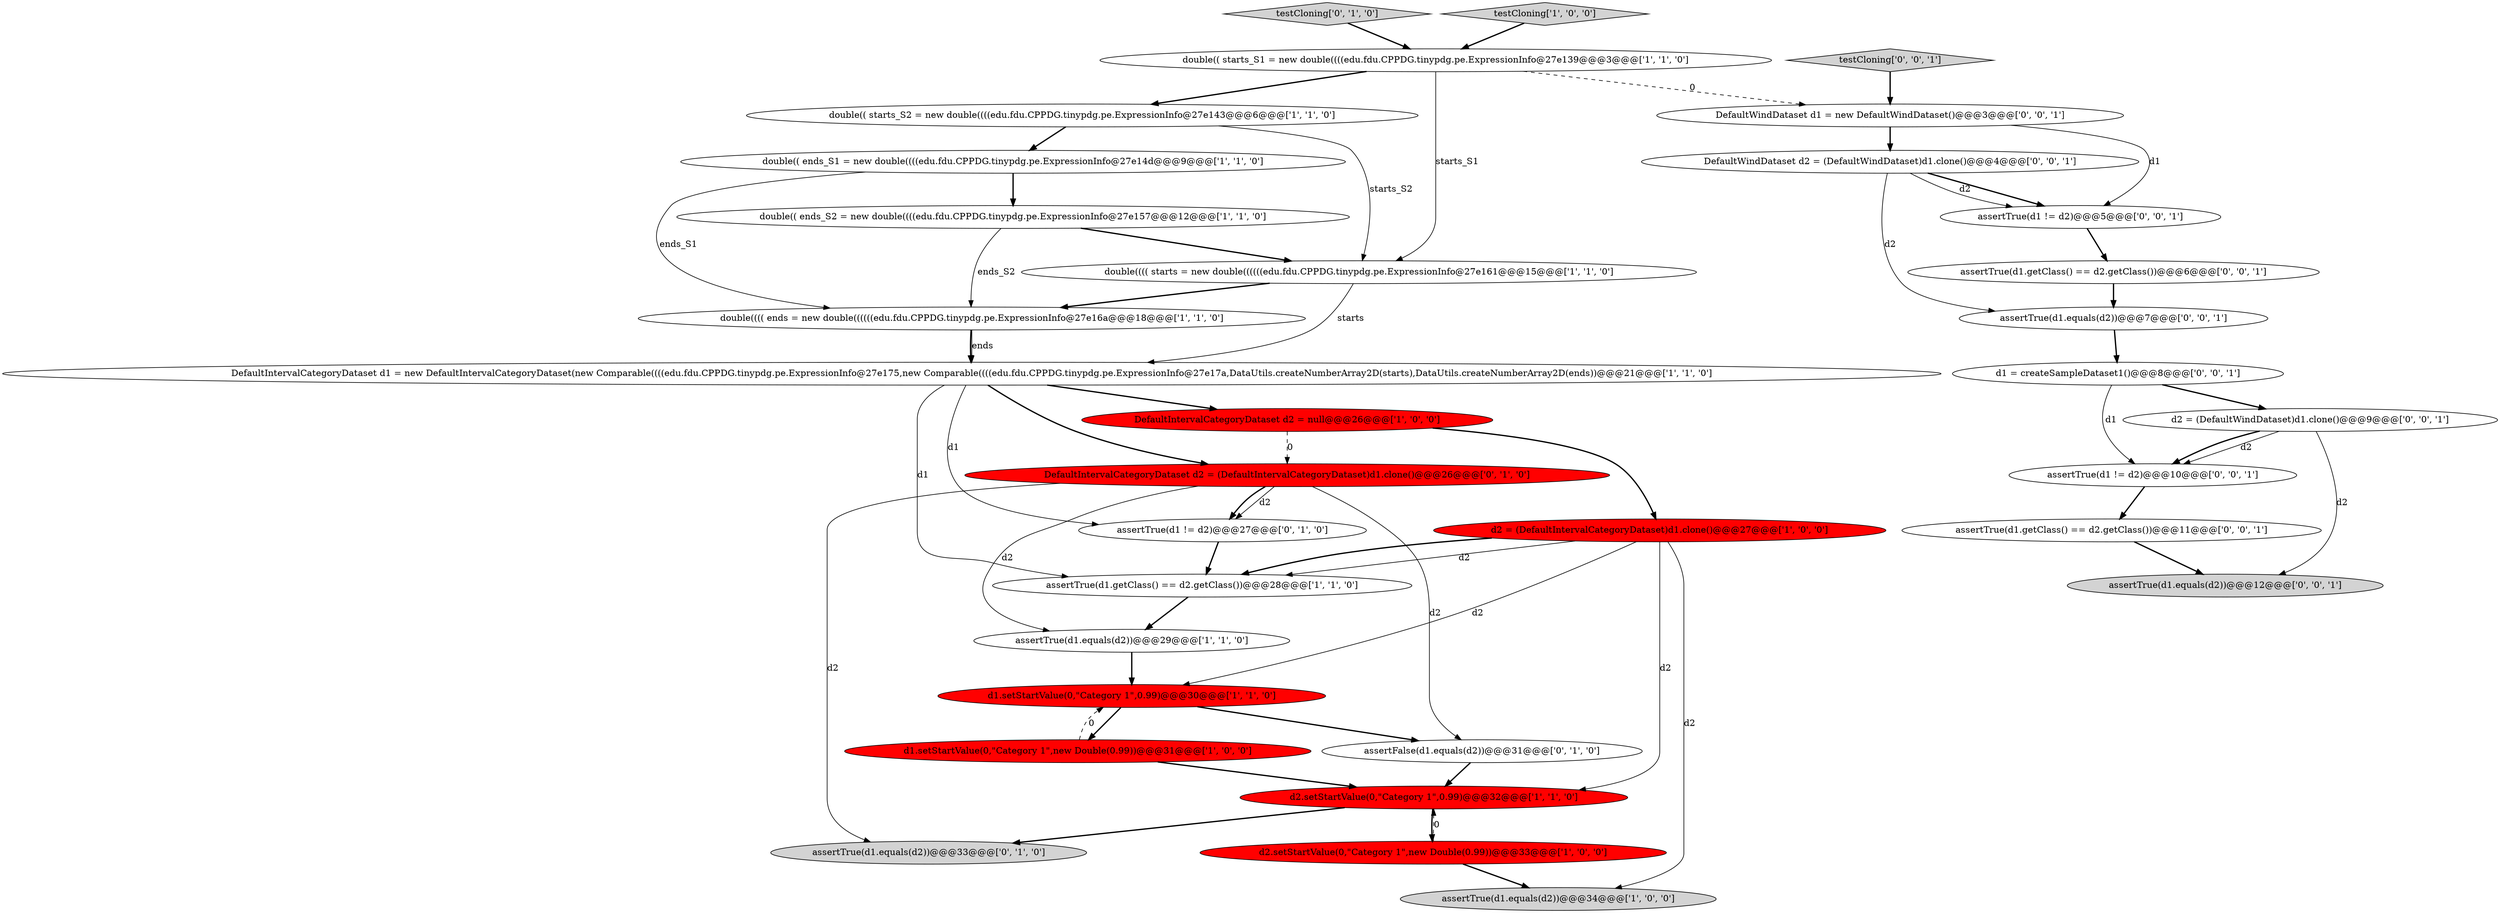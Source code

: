 digraph {
25 [style = filled, label = "assertTrue(d1.equals(d2))@@@12@@@['0', '0', '1']", fillcolor = lightgray, shape = ellipse image = "AAA0AAABBB3BBB"];
4 [style = filled, label = "double(( starts_S2 = new double((((edu.fdu.CPPDG.tinypdg.pe.ExpressionInfo@27e143@@@6@@@['1', '1', '0']", fillcolor = white, shape = ellipse image = "AAA0AAABBB1BBB"];
27 [style = filled, label = "assertTrue(d1 != d2)@@@5@@@['0', '0', '1']", fillcolor = white, shape = ellipse image = "AAA0AAABBB3BBB"];
6 [style = filled, label = "assertTrue(d1.getClass() == d2.getClass())@@@28@@@['1', '1', '0']", fillcolor = white, shape = ellipse image = "AAA0AAABBB1BBB"];
16 [style = filled, label = "double(((( ends = new double((((((edu.fdu.CPPDG.tinypdg.pe.ExpressionInfo@27e16a@@@18@@@['1', '1', '0']", fillcolor = white, shape = ellipse image = "AAA0AAABBB1BBB"];
20 [style = filled, label = "testCloning['0', '1', '0']", fillcolor = lightgray, shape = diamond image = "AAA0AAABBB2BBB"];
28 [style = filled, label = "assertTrue(d1 != d2)@@@10@@@['0', '0', '1']", fillcolor = white, shape = ellipse image = "AAA0AAABBB3BBB"];
11 [style = filled, label = "d2.setStartValue(0,\"Category 1\",0.99)@@@32@@@['1', '1', '0']", fillcolor = red, shape = ellipse image = "AAA1AAABBB1BBB"];
1 [style = filled, label = "d1.setStartValue(0,\"Category 1\",0.99)@@@30@@@['1', '1', '0']", fillcolor = red, shape = ellipse image = "AAA1AAABBB1BBB"];
0 [style = filled, label = "d2.setStartValue(0,\"Category 1\",new Double(0.99))@@@33@@@['1', '0', '0']", fillcolor = red, shape = ellipse image = "AAA1AAABBB1BBB"];
13 [style = filled, label = "DefaultIntervalCategoryDataset d1 = new DefaultIntervalCategoryDataset(new Comparable((((edu.fdu.CPPDG.tinypdg.pe.ExpressionInfo@27e175,new Comparable((((edu.fdu.CPPDG.tinypdg.pe.ExpressionInfo@27e17a,DataUtils.createNumberArray2D(starts),DataUtils.createNumberArray2D(ends))@@@21@@@['1', '1', '0']", fillcolor = white, shape = ellipse image = "AAA0AAABBB1BBB"];
29 [style = filled, label = "assertTrue(d1.getClass() == d2.getClass())@@@6@@@['0', '0', '1']", fillcolor = white, shape = ellipse image = "AAA0AAABBB3BBB"];
26 [style = filled, label = "DefaultWindDataset d1 = new DefaultWindDataset()@@@3@@@['0', '0', '1']", fillcolor = white, shape = ellipse image = "AAA0AAABBB3BBB"];
5 [style = filled, label = "DefaultIntervalCategoryDataset d2 = null@@@26@@@['1', '0', '0']", fillcolor = red, shape = ellipse image = "AAA1AAABBB1BBB"];
10 [style = filled, label = "d2 = (DefaultIntervalCategoryDataset)d1.clone()@@@27@@@['1', '0', '0']", fillcolor = red, shape = ellipse image = "AAA1AAABBB1BBB"];
12 [style = filled, label = "double(( ends_S1 = new double((((edu.fdu.CPPDG.tinypdg.pe.ExpressionInfo@27e14d@@@9@@@['1', '1', '0']", fillcolor = white, shape = ellipse image = "AAA0AAABBB1BBB"];
2 [style = filled, label = "double(( ends_S2 = new double((((edu.fdu.CPPDG.tinypdg.pe.ExpressionInfo@27e157@@@12@@@['1', '1', '0']", fillcolor = white, shape = ellipse image = "AAA0AAABBB1BBB"];
31 [style = filled, label = "d2 = (DefaultWindDataset)d1.clone()@@@9@@@['0', '0', '1']", fillcolor = white, shape = ellipse image = "AAA0AAABBB3BBB"];
32 [style = filled, label = "assertTrue(d1.getClass() == d2.getClass())@@@11@@@['0', '0', '1']", fillcolor = white, shape = ellipse image = "AAA0AAABBB3BBB"];
14 [style = filled, label = "d1.setStartValue(0,\"Category 1\",new Double(0.99))@@@31@@@['1', '0', '0']", fillcolor = red, shape = ellipse image = "AAA1AAABBB1BBB"];
7 [style = filled, label = "assertTrue(d1.equals(d2))@@@29@@@['1', '1', '0']", fillcolor = white, shape = ellipse image = "AAA0AAABBB1BBB"];
23 [style = filled, label = "testCloning['0', '0', '1']", fillcolor = lightgray, shape = diamond image = "AAA0AAABBB3BBB"];
8 [style = filled, label = "double(( starts_S1 = new double((((edu.fdu.CPPDG.tinypdg.pe.ExpressionInfo@27e139@@@3@@@['1', '1', '0']", fillcolor = white, shape = ellipse image = "AAA0AAABBB1BBB"];
3 [style = filled, label = "double(((( starts = new double((((((edu.fdu.CPPDG.tinypdg.pe.ExpressionInfo@27e161@@@15@@@['1', '1', '0']", fillcolor = white, shape = ellipse image = "AAA0AAABBB1BBB"];
9 [style = filled, label = "assertTrue(d1.equals(d2))@@@34@@@['1', '0', '0']", fillcolor = lightgray, shape = ellipse image = "AAA0AAABBB1BBB"];
24 [style = filled, label = "assertTrue(d1.equals(d2))@@@7@@@['0', '0', '1']", fillcolor = white, shape = ellipse image = "AAA0AAABBB3BBB"];
21 [style = filled, label = "assertTrue(d1 != d2)@@@27@@@['0', '1', '0']", fillcolor = white, shape = ellipse image = "AAA0AAABBB2BBB"];
30 [style = filled, label = "d1 = createSampleDataset1()@@@8@@@['0', '0', '1']", fillcolor = white, shape = ellipse image = "AAA0AAABBB3BBB"];
15 [style = filled, label = "testCloning['1', '0', '0']", fillcolor = lightgray, shape = diamond image = "AAA0AAABBB1BBB"];
22 [style = filled, label = "DefaultWindDataset d2 = (DefaultWindDataset)d1.clone()@@@4@@@['0', '0', '1']", fillcolor = white, shape = ellipse image = "AAA0AAABBB3BBB"];
19 [style = filled, label = "DefaultIntervalCategoryDataset d2 = (DefaultIntervalCategoryDataset)d1.clone()@@@26@@@['0', '1', '0']", fillcolor = red, shape = ellipse image = "AAA1AAABBB2BBB"];
17 [style = filled, label = "assertTrue(d1.equals(d2))@@@33@@@['0', '1', '0']", fillcolor = lightgray, shape = ellipse image = "AAA0AAABBB2BBB"];
18 [style = filled, label = "assertFalse(d1.equals(d2))@@@31@@@['0', '1', '0']", fillcolor = white, shape = ellipse image = "AAA0AAABBB2BBB"];
5->10 [style = bold, label=""];
13->6 [style = solid, label="d1"];
16->13 [style = bold, label=""];
0->9 [style = bold, label=""];
14->1 [style = dashed, label="0"];
7->1 [style = bold, label=""];
22->24 [style = solid, label="d2"];
21->6 [style = bold, label=""];
4->3 [style = solid, label="starts_S2"];
16->13 [style = solid, label="ends"];
2->3 [style = bold, label=""];
18->11 [style = bold, label=""];
23->26 [style = bold, label=""];
26->27 [style = solid, label="d1"];
1->18 [style = bold, label=""];
0->11 [style = dashed, label="0"];
8->3 [style = solid, label="starts_S1"];
12->16 [style = solid, label="ends_S1"];
3->16 [style = bold, label=""];
10->6 [style = bold, label=""];
19->17 [style = solid, label="d2"];
30->28 [style = solid, label="d1"];
26->22 [style = bold, label=""];
24->30 [style = bold, label=""];
28->32 [style = bold, label=""];
2->16 [style = solid, label="ends_S2"];
10->9 [style = solid, label="d2"];
12->2 [style = bold, label=""];
13->19 [style = bold, label=""];
11->0 [style = bold, label=""];
20->8 [style = bold, label=""];
3->13 [style = solid, label="starts"];
10->6 [style = solid, label="d2"];
22->27 [style = bold, label=""];
10->11 [style = solid, label="d2"];
10->1 [style = solid, label="d2"];
31->28 [style = solid, label="d2"];
30->31 [style = bold, label=""];
19->7 [style = solid, label="d2"];
13->21 [style = solid, label="d1"];
32->25 [style = bold, label=""];
13->5 [style = bold, label=""];
4->12 [style = bold, label=""];
11->17 [style = bold, label=""];
1->14 [style = bold, label=""];
19->18 [style = solid, label="d2"];
31->25 [style = solid, label="d2"];
31->28 [style = bold, label=""];
8->4 [style = bold, label=""];
27->29 [style = bold, label=""];
6->7 [style = bold, label=""];
19->21 [style = solid, label="d2"];
29->24 [style = bold, label=""];
5->19 [style = dashed, label="0"];
14->11 [style = bold, label=""];
15->8 [style = bold, label=""];
22->27 [style = solid, label="d2"];
8->26 [style = dashed, label="0"];
19->21 [style = bold, label=""];
}
